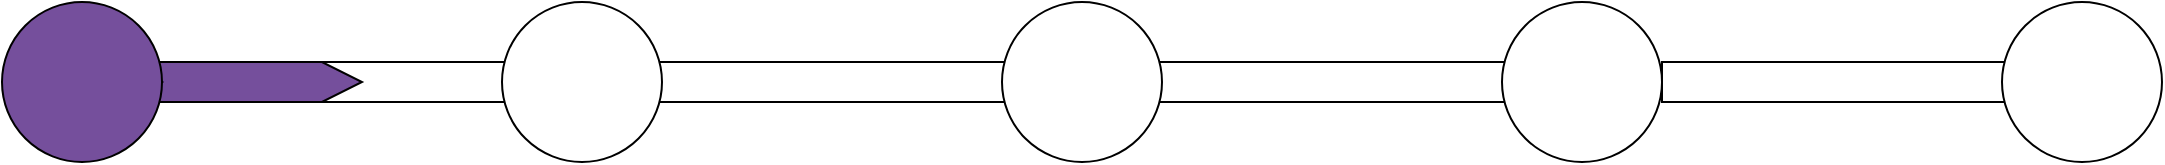 <mxfile version="15.7.3" type="device"><diagram id="fa8DC_OSdRCqygaarwAU" name="Seite-1"><mxGraphModel dx="1102" dy="1025" grid="1" gridSize="10" guides="1" tooltips="1" connect="1" arrows="1" fold="1" page="1" pageScale="1" pageWidth="827" pageHeight="1169" math="0" shadow="0"><root><mxCell id="0"/><mxCell id="1" parent="0"/><mxCell id="Ku2LYZKMUkQhRpWCa0PE-2" value="" style="rounded=0;whiteSpace=wrap;html=1;" parent="1" vertex="1"><mxGeometry x="170" y="360" width="210" height="20" as="geometry"/></mxCell><mxCell id="Ku2LYZKMUkQhRpWCa0PE-4" value="" style="rounded=0;whiteSpace=wrap;html=1;" parent="1" vertex="1"><mxGeometry x="420" y="360" width="210" height="20" as="geometry"/></mxCell><mxCell id="Ku2LYZKMUkQhRpWCa0PE-6" value="" style="rounded=0;whiteSpace=wrap;html=1;" parent="1" vertex="1"><mxGeometry x="670" y="360" width="210" height="20" as="geometry"/></mxCell><mxCell id="Ku2LYZKMUkQhRpWCa0PE-8" value="" style="rounded=0;whiteSpace=wrap;html=1;" parent="1" vertex="1"><mxGeometry x="930" y="360" width="210" height="20" as="geometry"/></mxCell><mxCell id="Ku2LYZKMUkQhRpWCa0PE-3" value="" style="ellipse;whiteSpace=wrap;html=1;aspect=fixed;" parent="1" vertex="1"><mxGeometry x="350" y="330" width="80" height="80" as="geometry"/></mxCell><mxCell id="Ku2LYZKMUkQhRpWCa0PE-5" value="" style="ellipse;whiteSpace=wrap;html=1;aspect=fixed;" parent="1" vertex="1"><mxGeometry x="600" y="330" width="80" height="80" as="geometry"/></mxCell><mxCell id="Ku2LYZKMUkQhRpWCa0PE-7" value="" style="ellipse;whiteSpace=wrap;html=1;aspect=fixed;" parent="1" vertex="1"><mxGeometry x="850" y="330" width="80" height="80" as="geometry"/></mxCell><mxCell id="Ku2LYZKMUkQhRpWCa0PE-9" value="" style="ellipse;whiteSpace=wrap;html=1;aspect=fixed;" parent="1" vertex="1"><mxGeometry x="1100" y="330" width="80" height="80" as="geometry"/></mxCell><mxCell id="n-t9zhv2zn5IrKqJUkU3-2" value="" style="shape=step;perimeter=stepPerimeter;whiteSpace=wrap;html=1;fixedSize=1;fillColor=#754f9c;" vertex="1" parent="1"><mxGeometry x="160" y="360" width="120" height="20" as="geometry"/></mxCell><mxCell id="Ku2LYZKMUkQhRpWCa0PE-1" value="" style="ellipse;whiteSpace=wrap;html=1;aspect=fixed;fillColor=#754f9c;" parent="1" vertex="1"><mxGeometry x="100" y="330" width="80" height="80" as="geometry"/></mxCell></root></mxGraphModel></diagram></mxfile>